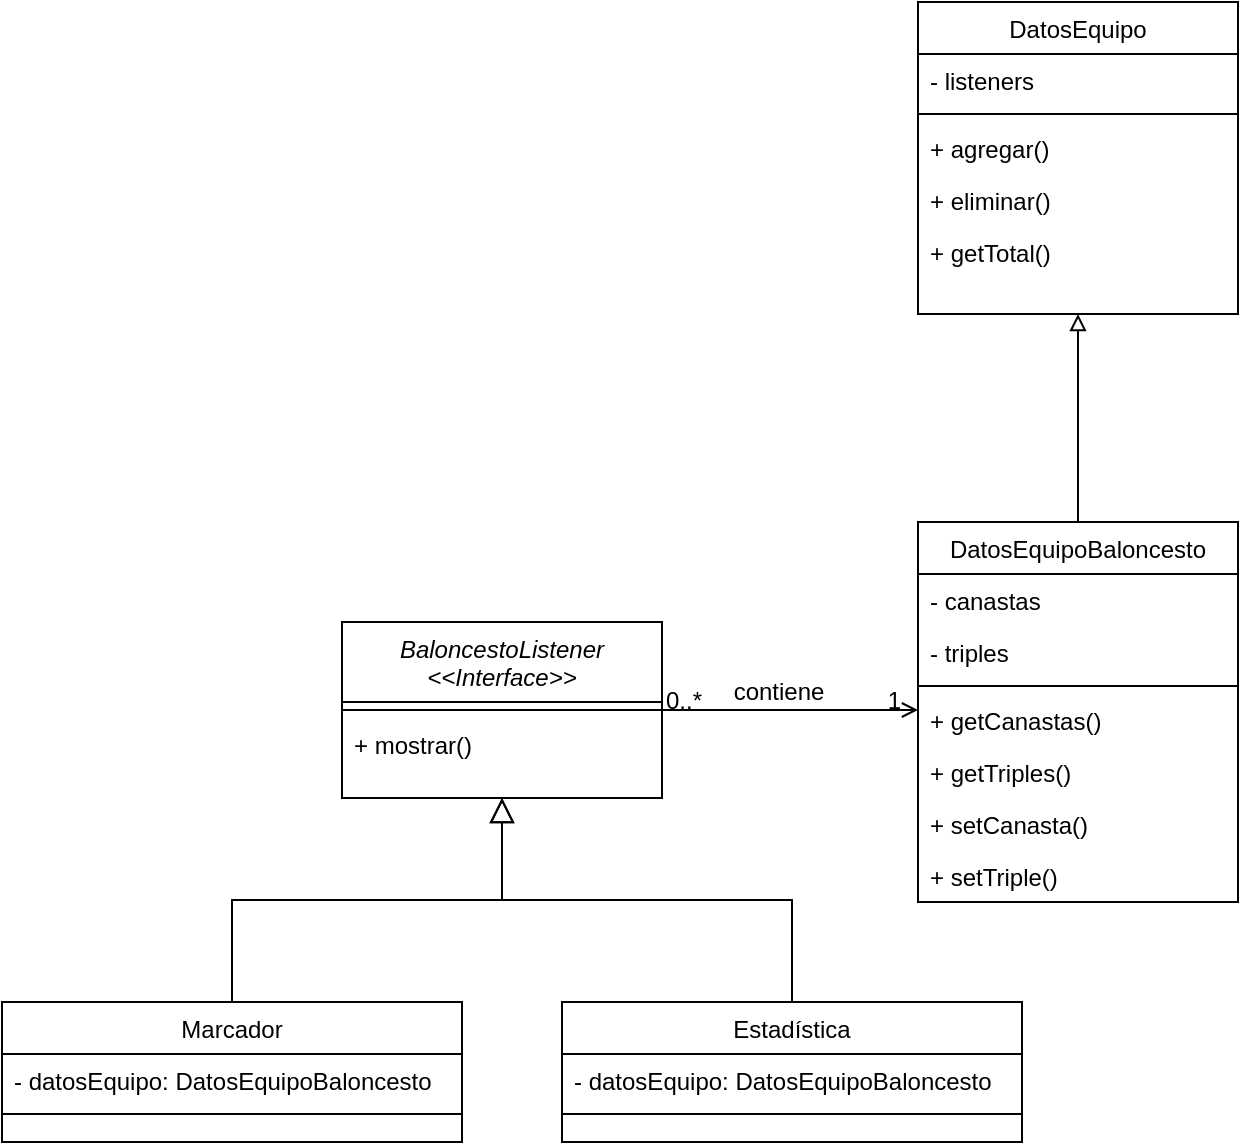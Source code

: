 <mxfile version="23.0.2" type="device" pages="3">
  <diagram id="C5RBs43oDa-KdzZeNtuy" name="Baloncesto">
    <mxGraphModel dx="3088" dy="2012" grid="1" gridSize="10" guides="1" tooltips="1" connect="1" arrows="1" fold="1" page="1" pageScale="1" pageWidth="827" pageHeight="1169" background="#ffffff" math="0" shadow="0">
      <root>
        <mxCell id="WIyWlLk6GJQsqaUBKTNV-0" />
        <mxCell id="WIyWlLk6GJQsqaUBKTNV-1" parent="WIyWlLk6GJQsqaUBKTNV-0" />
        <mxCell id="zkfFHV4jXpPFQw0GAbJ--0" value="BaloncestoListener&#xa;&lt;&lt;Interface&gt;&gt;" style="swimlane;fontStyle=2;align=center;verticalAlign=top;childLayout=stackLayout;horizontal=1;startSize=40;horizontalStack=0;resizeParent=1;resizeLast=0;collapsible=1;marginBottom=0;rounded=0;shadow=0;strokeWidth=1;" parent="WIyWlLk6GJQsqaUBKTNV-1" vertex="1">
          <mxGeometry x="-870" y="-370" width="160" height="88" as="geometry">
            <mxRectangle x="230" y="140" width="160" height="26" as="alternateBounds" />
          </mxGeometry>
        </mxCell>
        <mxCell id="zkfFHV4jXpPFQw0GAbJ--4" value="" style="line;html=1;strokeWidth=1;align=left;verticalAlign=middle;spacingTop=-1;spacingLeft=3;spacingRight=3;rotatable=0;labelPosition=right;points=[];portConstraint=eastwest;" parent="zkfFHV4jXpPFQw0GAbJ--0" vertex="1">
          <mxGeometry y="40" width="160" height="8" as="geometry" />
        </mxCell>
        <mxCell id="zkfFHV4jXpPFQw0GAbJ--5" value="+ mostrar()" style="text;align=left;verticalAlign=top;spacingLeft=4;spacingRight=4;overflow=hidden;rotatable=0;points=[[0,0.5],[1,0.5]];portConstraint=eastwest;" parent="zkfFHV4jXpPFQw0GAbJ--0" vertex="1">
          <mxGeometry y="48" width="160" height="26" as="geometry" />
        </mxCell>
        <mxCell id="zkfFHV4jXpPFQw0GAbJ--6" value="Marcador" style="swimlane;fontStyle=0;align=center;verticalAlign=top;childLayout=stackLayout;horizontal=1;startSize=26;horizontalStack=0;resizeParent=1;resizeLast=0;collapsible=1;marginBottom=0;rounded=0;shadow=0;strokeWidth=1;" parent="WIyWlLk6GJQsqaUBKTNV-1" vertex="1">
          <mxGeometry x="-1040" y="-180" width="230" height="70" as="geometry">
            <mxRectangle x="130" y="380" width="160" height="26" as="alternateBounds" />
          </mxGeometry>
        </mxCell>
        <mxCell id="zkfFHV4jXpPFQw0GAbJ--7" value="- datosEquipo: DatosEquipoBaloncesto" style="text;align=left;verticalAlign=top;spacingLeft=4;spacingRight=4;overflow=hidden;rotatable=0;points=[[0,0.5],[1,0.5]];portConstraint=eastwest;" parent="zkfFHV4jXpPFQw0GAbJ--6" vertex="1">
          <mxGeometry y="26" width="230" height="26" as="geometry" />
        </mxCell>
        <mxCell id="zkfFHV4jXpPFQw0GAbJ--9" value="" style="line;html=1;strokeWidth=1;align=left;verticalAlign=middle;spacingTop=-1;spacingLeft=3;spacingRight=3;rotatable=0;labelPosition=right;points=[];portConstraint=eastwest;" parent="zkfFHV4jXpPFQw0GAbJ--6" vertex="1">
          <mxGeometry y="52" width="230" height="8" as="geometry" />
        </mxCell>
        <mxCell id="zkfFHV4jXpPFQw0GAbJ--12" value="" style="endArrow=block;endSize=10;endFill=0;shadow=0;strokeWidth=1;rounded=0;edgeStyle=elbowEdgeStyle;elbow=vertical;" parent="WIyWlLk6GJQsqaUBKTNV-1" source="zkfFHV4jXpPFQw0GAbJ--6" target="zkfFHV4jXpPFQw0GAbJ--0" edge="1">
          <mxGeometry width="160" relative="1" as="geometry">
            <mxPoint x="200" y="203" as="sourcePoint" />
            <mxPoint x="200" y="203" as="targetPoint" />
          </mxGeometry>
        </mxCell>
        <mxCell id="zkfFHV4jXpPFQw0GAbJ--13" value="Estadística" style="swimlane;fontStyle=0;align=center;verticalAlign=top;childLayout=stackLayout;horizontal=1;startSize=26;horizontalStack=0;resizeParent=1;resizeLast=0;collapsible=1;marginBottom=0;rounded=0;shadow=0;strokeWidth=1;" parent="WIyWlLk6GJQsqaUBKTNV-1" vertex="1">
          <mxGeometry x="-760" y="-180" width="230" height="70" as="geometry">
            <mxRectangle x="340" y="380" width="170" height="26" as="alternateBounds" />
          </mxGeometry>
        </mxCell>
        <mxCell id="zkfFHV4jXpPFQw0GAbJ--14" value="- datosEquipo: DatosEquipoBaloncesto" style="text;align=left;verticalAlign=top;spacingLeft=4;spacingRight=4;overflow=hidden;rotatable=0;points=[[0,0.5],[1,0.5]];portConstraint=eastwest;" parent="zkfFHV4jXpPFQw0GAbJ--13" vertex="1">
          <mxGeometry y="26" width="230" height="26" as="geometry" />
        </mxCell>
        <mxCell id="zkfFHV4jXpPFQw0GAbJ--15" value="" style="line;html=1;strokeWidth=1;align=left;verticalAlign=middle;spacingTop=-1;spacingLeft=3;spacingRight=3;rotatable=0;labelPosition=right;points=[];portConstraint=eastwest;" parent="zkfFHV4jXpPFQw0GAbJ--13" vertex="1">
          <mxGeometry y="52" width="230" height="8" as="geometry" />
        </mxCell>
        <mxCell id="zkfFHV4jXpPFQw0GAbJ--16" value="" style="endArrow=block;endSize=10;endFill=0;shadow=0;strokeWidth=1;rounded=0;edgeStyle=elbowEdgeStyle;elbow=vertical;" parent="WIyWlLk6GJQsqaUBKTNV-1" source="zkfFHV4jXpPFQw0GAbJ--13" target="zkfFHV4jXpPFQw0GAbJ--0" edge="1">
          <mxGeometry width="160" relative="1" as="geometry">
            <mxPoint x="210" y="373" as="sourcePoint" />
            <mxPoint x="310" y="271" as="targetPoint" />
          </mxGeometry>
        </mxCell>
        <mxCell id="yb1nA3YwmLz2p7Gvx5Yn-9" style="edgeStyle=orthogonalEdgeStyle;rounded=0;orthogonalLoop=1;jettySize=auto;html=1;endArrow=block;endFill=0;" parent="WIyWlLk6GJQsqaUBKTNV-1" source="zkfFHV4jXpPFQw0GAbJ--17" target="yb1nA3YwmLz2p7Gvx5Yn-0" edge="1">
          <mxGeometry relative="1" as="geometry" />
        </mxCell>
        <mxCell id="zkfFHV4jXpPFQw0GAbJ--17" value="DatosEquipoBaloncesto" style="swimlane;fontStyle=0;align=center;verticalAlign=top;childLayout=stackLayout;horizontal=1;startSize=26;horizontalStack=0;resizeParent=1;resizeLast=0;collapsible=1;marginBottom=0;rounded=0;shadow=0;strokeWidth=1;" parent="WIyWlLk6GJQsqaUBKTNV-1" vertex="1">
          <mxGeometry x="-582" y="-420" width="160" height="190" as="geometry">
            <mxRectangle x="550" y="140" width="160" height="26" as="alternateBounds" />
          </mxGeometry>
        </mxCell>
        <mxCell id="zkfFHV4jXpPFQw0GAbJ--18" value="- canastas" style="text;align=left;verticalAlign=top;spacingLeft=4;spacingRight=4;overflow=hidden;rotatable=0;points=[[0,0.5],[1,0.5]];portConstraint=eastwest;" parent="zkfFHV4jXpPFQw0GAbJ--17" vertex="1">
          <mxGeometry y="26" width="160" height="26" as="geometry" />
        </mxCell>
        <mxCell id="zkfFHV4jXpPFQw0GAbJ--19" value="- triples" style="text;align=left;verticalAlign=top;spacingLeft=4;spacingRight=4;overflow=hidden;rotatable=0;points=[[0,0.5],[1,0.5]];portConstraint=eastwest;rounded=0;shadow=0;html=0;" parent="zkfFHV4jXpPFQw0GAbJ--17" vertex="1">
          <mxGeometry y="52" width="160" height="26" as="geometry" />
        </mxCell>
        <mxCell id="zkfFHV4jXpPFQw0GAbJ--23" value="" style="line;html=1;strokeWidth=1;align=left;verticalAlign=middle;spacingTop=-1;spacingLeft=3;spacingRight=3;rotatable=0;labelPosition=right;points=[];portConstraint=eastwest;" parent="zkfFHV4jXpPFQw0GAbJ--17" vertex="1">
          <mxGeometry y="78" width="160" height="8" as="geometry" />
        </mxCell>
        <mxCell id="zkfFHV4jXpPFQw0GAbJ--24" value="+ getCanastas()" style="text;align=left;verticalAlign=top;spacingLeft=4;spacingRight=4;overflow=hidden;rotatable=0;points=[[0,0.5],[1,0.5]];portConstraint=eastwest;" parent="zkfFHV4jXpPFQw0GAbJ--17" vertex="1">
          <mxGeometry y="86" width="160" height="26" as="geometry" />
        </mxCell>
        <mxCell id="zkfFHV4jXpPFQw0GAbJ--25" value="+ getTriples()" style="text;align=left;verticalAlign=top;spacingLeft=4;spacingRight=4;overflow=hidden;rotatable=0;points=[[0,0.5],[1,0.5]];portConstraint=eastwest;" parent="zkfFHV4jXpPFQw0GAbJ--17" vertex="1">
          <mxGeometry y="112" width="160" height="26" as="geometry" />
        </mxCell>
        <mxCell id="yb1nA3YwmLz2p7Gvx5Yn-11" value="+ setCanasta()" style="text;align=left;verticalAlign=top;spacingLeft=4;spacingRight=4;overflow=hidden;rotatable=0;points=[[0,0.5],[1,0.5]];portConstraint=eastwest;" parent="zkfFHV4jXpPFQw0GAbJ--17" vertex="1">
          <mxGeometry y="138" width="160" height="26" as="geometry" />
        </mxCell>
        <mxCell id="yb1nA3YwmLz2p7Gvx5Yn-12" value="+ setTriple()" style="text;align=left;verticalAlign=top;spacingLeft=4;spacingRight=4;overflow=hidden;rotatable=0;points=[[0,0.5],[1,0.5]];portConstraint=eastwest;" parent="zkfFHV4jXpPFQw0GAbJ--17" vertex="1">
          <mxGeometry y="164" width="160" height="26" as="geometry" />
        </mxCell>
        <mxCell id="zkfFHV4jXpPFQw0GAbJ--26" value="" style="endArrow=open;shadow=0;strokeWidth=1;rounded=0;endFill=1;edgeStyle=elbowEdgeStyle;elbow=vertical;" parent="WIyWlLk6GJQsqaUBKTNV-1" source="zkfFHV4jXpPFQw0GAbJ--0" target="zkfFHV4jXpPFQw0GAbJ--17" edge="1">
          <mxGeometry x="0.5" y="41" relative="1" as="geometry">
            <mxPoint x="380" y="192" as="sourcePoint" />
            <mxPoint x="540" y="192" as="targetPoint" />
            <mxPoint x="-40" y="32" as="offset" />
          </mxGeometry>
        </mxCell>
        <mxCell id="zkfFHV4jXpPFQw0GAbJ--27" value="0..*" style="resizable=0;align=left;verticalAlign=bottom;labelBackgroundColor=none;fontSize=12;" parent="zkfFHV4jXpPFQw0GAbJ--26" connectable="0" vertex="1">
          <mxGeometry x="-1" relative="1" as="geometry">
            <mxPoint y="4" as="offset" />
          </mxGeometry>
        </mxCell>
        <mxCell id="zkfFHV4jXpPFQw0GAbJ--28" value="1" style="resizable=0;align=right;verticalAlign=bottom;labelBackgroundColor=none;fontSize=12;" parent="zkfFHV4jXpPFQw0GAbJ--26" connectable="0" vertex="1">
          <mxGeometry x="1" relative="1" as="geometry">
            <mxPoint x="-7" y="4" as="offset" />
          </mxGeometry>
        </mxCell>
        <mxCell id="zkfFHV4jXpPFQw0GAbJ--29" value="contiene" style="text;html=1;resizable=0;points=[];;align=center;verticalAlign=middle;labelBackgroundColor=none;rounded=0;shadow=0;strokeWidth=1;fontSize=12;" parent="zkfFHV4jXpPFQw0GAbJ--26" vertex="1" connectable="0">
          <mxGeometry x="0.5" y="49" relative="1" as="geometry">
            <mxPoint x="-38" y="40" as="offset" />
          </mxGeometry>
        </mxCell>
        <mxCell id="yb1nA3YwmLz2p7Gvx5Yn-0" value="DatosEquipo" style="swimlane;fontStyle=0;align=center;verticalAlign=top;childLayout=stackLayout;horizontal=1;startSize=26;horizontalStack=0;resizeParent=1;resizeLast=0;collapsible=1;marginBottom=0;rounded=0;shadow=0;strokeWidth=1;" parent="WIyWlLk6GJQsqaUBKTNV-1" vertex="1">
          <mxGeometry x="-582" y="-680" width="160" height="156" as="geometry">
            <mxRectangle x="550" y="140" width="160" height="26" as="alternateBounds" />
          </mxGeometry>
        </mxCell>
        <mxCell id="yb1nA3YwmLz2p7Gvx5Yn-1" value="- listeners" style="text;align=left;verticalAlign=top;spacingLeft=4;spacingRight=4;overflow=hidden;rotatable=0;points=[[0,0.5],[1,0.5]];portConstraint=eastwest;" parent="yb1nA3YwmLz2p7Gvx5Yn-0" vertex="1">
          <mxGeometry y="26" width="160" height="26" as="geometry" />
        </mxCell>
        <mxCell id="yb1nA3YwmLz2p7Gvx5Yn-6" value="" style="line;html=1;strokeWidth=1;align=left;verticalAlign=middle;spacingTop=-1;spacingLeft=3;spacingRight=3;rotatable=0;labelPosition=right;points=[];portConstraint=eastwest;" parent="yb1nA3YwmLz2p7Gvx5Yn-0" vertex="1">
          <mxGeometry y="52" width="160" height="8" as="geometry" />
        </mxCell>
        <mxCell id="yb1nA3YwmLz2p7Gvx5Yn-7" value="+ agregar()" style="text;align=left;verticalAlign=top;spacingLeft=4;spacingRight=4;overflow=hidden;rotatable=0;points=[[0,0.5],[1,0.5]];portConstraint=eastwest;" parent="yb1nA3YwmLz2p7Gvx5Yn-0" vertex="1">
          <mxGeometry y="60" width="160" height="26" as="geometry" />
        </mxCell>
        <mxCell id="yb1nA3YwmLz2p7Gvx5Yn-8" value="+ eliminar()" style="text;align=left;verticalAlign=top;spacingLeft=4;spacingRight=4;overflow=hidden;rotatable=0;points=[[0,0.5],[1,0.5]];portConstraint=eastwest;" parent="yb1nA3YwmLz2p7Gvx5Yn-0" vertex="1">
          <mxGeometry y="86" width="160" height="26" as="geometry" />
        </mxCell>
        <mxCell id="yb1nA3YwmLz2p7Gvx5Yn-10" value="+ getTotal()" style="text;align=left;verticalAlign=top;spacingLeft=4;spacingRight=4;overflow=hidden;rotatable=0;points=[[0,0.5],[1,0.5]];portConstraint=eastwest;" parent="yb1nA3YwmLz2p7Gvx5Yn-0" vertex="1">
          <mxGeometry y="112" width="160" height="26" as="geometry" />
        </mxCell>
      </root>
    </mxGraphModel>
  </diagram>
  <diagram id="iLaxlvwgn453TUiDXEAZ" name="Correos">
    <mxGraphModel dx="2261" dy="2012" grid="1" gridSize="10" guides="1" tooltips="1" connect="1" arrows="1" fold="1" page="1" pageScale="1" pageWidth="827" pageHeight="1169" background="#ffffff" math="0" shadow="0">
      <root>
        <mxCell id="0" />
        <mxCell id="1" parent="0" />
        <mxCell id="vnKoW2VV1H1wwM3az-pA-1" style="edgeStyle=orthogonalEdgeStyle;rounded=0;orthogonalLoop=1;jettySize=auto;html=1;dashed=1;startArrow=open;startFill=0;endArrow=none;endFill=0;" parent="1" source="vnKoW2VV1H1wwM3az-pA-2" target="vnKoW2VV1H1wwM3az-pA-12" edge="1">
          <mxGeometry relative="1" as="geometry" />
        </mxCell>
        <mxCell id="vnKoW2VV1H1wwM3az-pA-2" value="Envio&#xa;&lt;&lt;abstract&gt;&gt;" style="swimlane;fontStyle=0;align=center;verticalAlign=top;childLayout=stackLayout;horizontal=1;startSize=40;horizontalStack=0;resizeParent=1;resizeLast=0;collapsible=1;marginBottom=0;rounded=0;shadow=0;strokeWidth=1;" parent="1" vertex="1">
          <mxGeometry x="170" y="-590" width="160" height="230" as="geometry">
            <mxRectangle x="550" y="140" width="160" height="26" as="alternateBounds" />
          </mxGeometry>
        </mxCell>
        <mxCell id="vnKoW2VV1H1wwM3az-pA-3" value="- id: int" style="text;align=left;verticalAlign=top;spacingLeft=4;spacingRight=4;overflow=hidden;rotatable=0;points=[[0,0.5],[1,0.5]];portConstraint=eastwest;" parent="vnKoW2VV1H1wwM3az-pA-2" vertex="1">
          <mxGeometry y="40" width="160" height="26" as="geometry" />
        </mxCell>
        <mxCell id="vnKoW2VV1H1wwM3az-pA-4" value="- coste: float" style="text;align=left;verticalAlign=top;spacingLeft=4;spacingRight=4;overflow=hidden;rotatable=0;points=[[0,0.5],[1,0.5]];portConstraint=eastwest;rounded=0;shadow=0;html=0;" parent="vnKoW2VV1H1wwM3az-pA-2" vertex="1">
          <mxGeometry y="66" width="160" height="26" as="geometry" />
        </mxCell>
        <mxCell id="vnKoW2VV1H1wwM3az-pA-5" value="- lugarEnvio: String" style="text;align=left;verticalAlign=top;spacingLeft=4;spacingRight=4;overflow=hidden;rotatable=0;points=[[0,0.5],[1,0.5]];portConstraint=eastwest;rounded=0;shadow=0;html=0;" parent="vnKoW2VV1H1wwM3az-pA-2" vertex="1">
          <mxGeometry y="92" width="160" height="26" as="geometry" />
        </mxCell>
        <mxCell id="vnKoW2VV1H1wwM3az-pA-6" value="" style="line;html=1;strokeWidth=1;align=left;verticalAlign=middle;spacingTop=-1;spacingLeft=3;spacingRight=3;rotatable=0;labelPosition=right;points=[];portConstraint=eastwest;" parent="vnKoW2VV1H1wwM3az-pA-2" vertex="1">
          <mxGeometry y="118" width="160" height="8" as="geometry" />
        </mxCell>
        <mxCell id="vnKoW2VV1H1wwM3az-pA-7" value="+ getId(): int" style="text;align=left;verticalAlign=top;spacingLeft=4;spacingRight=4;overflow=hidden;rotatable=0;points=[[0,0.5],[1,0.5]];portConstraint=eastwest;" parent="vnKoW2VV1H1wwM3az-pA-2" vertex="1">
          <mxGeometry y="126" width="160" height="26" as="geometry" />
        </mxCell>
        <mxCell id="vnKoW2VV1H1wwM3az-pA-8" value="+ getCoste(): float" style="text;align=left;verticalAlign=top;spacingLeft=4;spacingRight=4;overflow=hidden;rotatable=0;points=[[0,0.5],[1,0.5]];portConstraint=eastwest;" parent="vnKoW2VV1H1wwM3az-pA-2" vertex="1">
          <mxGeometry y="152" width="160" height="26" as="geometry" />
        </mxCell>
        <mxCell id="vnKoW2VV1H1wwM3az-pA-9" value="+ getLugarEnvio(): String" style="text;align=left;verticalAlign=top;spacingLeft=4;spacingRight=4;overflow=hidden;rotatable=0;points=[[0,0.5],[1,0.5]];portConstraint=eastwest;" parent="vnKoW2VV1H1wwM3az-pA-2" vertex="1">
          <mxGeometry y="178" width="160" height="26" as="geometry" />
        </mxCell>
        <mxCell id="vnKoW2VV1H1wwM3az-pA-10" value="+ envioToString(): String" style="text;align=left;verticalAlign=top;spacingLeft=4;spacingRight=4;overflow=hidden;rotatable=0;points=[[0,0.5],[1,0.5]];portConstraint=eastwest;" parent="vnKoW2VV1H1wwM3az-pA-2" vertex="1">
          <mxGeometry y="204" width="160" height="26" as="geometry" />
        </mxCell>
        <mxCell id="vnKoW2VV1H1wwM3az-pA-11" style="edgeStyle=orthogonalEdgeStyle;rounded=0;orthogonalLoop=1;jettySize=auto;html=1;endArrow=none;endFill=0;" parent="1" source="vnKoW2VV1H1wwM3az-pA-12" target="vnKoW2VV1H1wwM3az-pA-58" edge="1">
          <mxGeometry relative="1" as="geometry">
            <Array as="points">
              <mxPoint x="1010" y="-250" />
              <mxPoint x="1010" y="-250" />
            </Array>
          </mxGeometry>
        </mxCell>
        <mxCell id="vnKoW2VV1H1wwM3az-pA-12" value="EnvioWrapper&#xa;&lt;&lt;interface&gt;&gt;" style="swimlane;fontStyle=0;align=center;verticalAlign=top;childLayout=stackLayout;horizontal=1;startSize=40;horizontalStack=0;resizeParent=1;resizeLast=0;collapsible=1;marginBottom=0;rounded=0;shadow=0;strokeWidth=1;" parent="1" vertex="1">
          <mxGeometry x="490" y="-290" width="160" height="80" as="geometry">
            <mxRectangle x="550" y="140" width="160" height="26" as="alternateBounds" />
          </mxGeometry>
        </mxCell>
        <mxCell id="vnKoW2VV1H1wwM3az-pA-13" value="" style="line;html=1;strokeWidth=1;align=left;verticalAlign=middle;spacingTop=-1;spacingLeft=3;spacingRight=3;rotatable=0;labelPosition=right;points=[];portConstraint=eastwest;" parent="vnKoW2VV1H1wwM3az-pA-12" vertex="1">
          <mxGeometry y="40" width="160" height="8" as="geometry" />
        </mxCell>
        <mxCell id="vnKoW2VV1H1wwM3az-pA-14" value="+ getCoste(): float" style="text;align=left;verticalAlign=top;spacingLeft=4;spacingRight=4;overflow=hidden;rotatable=0;points=[[0,0.5],[1,0.5]];portConstraint=eastwest;" parent="vnKoW2VV1H1wwM3az-pA-12" vertex="1">
          <mxGeometry y="48" width="160" height="26" as="geometry" />
        </mxCell>
        <mxCell id="vnKoW2VV1H1wwM3az-pA-15" style="edgeStyle=orthogonalEdgeStyle;rounded=0;orthogonalLoop=1;jettySize=auto;html=1;dashed=1;startArrow=open;startFill=0;endArrow=none;endFill=0;" parent="1" source="vnKoW2VV1H1wwM3az-pA-16" target="vnKoW2VV1H1wwM3az-pA-12" edge="1">
          <mxGeometry relative="1" as="geometry" />
        </mxCell>
        <mxCell id="vnKoW2VV1H1wwM3az-pA-16" value="EnvioCertificado" style="swimlane;fontStyle=0;align=center;verticalAlign=top;childLayout=stackLayout;horizontal=1;startSize=26;horizontalStack=0;resizeParent=1;resizeLast=0;collapsible=1;marginBottom=0;rounded=0;shadow=0;strokeWidth=1;" parent="1" vertex="1">
          <mxGeometry x="660" y="-493" width="160" height="113" as="geometry">
            <mxRectangle x="550" y="140" width="160" height="26" as="alternateBounds" />
          </mxGeometry>
        </mxCell>
        <mxCell id="vnKoW2VV1H1wwM3az-pA-17" value="- envio: EnvioWrapper" style="text;align=left;verticalAlign=top;spacingLeft=4;spacingRight=4;overflow=hidden;rotatable=0;points=[[0,0.5],[1,0.5]];portConstraint=eastwest;" parent="vnKoW2VV1H1wwM3az-pA-16" vertex="1">
          <mxGeometry y="26" width="160" height="26" as="geometry" />
        </mxCell>
        <mxCell id="vnKoW2VV1H1wwM3az-pA-18" value="- SOBRECARGO: float" style="text;align=left;verticalAlign=top;spacingLeft=4;spacingRight=4;overflow=hidden;rotatable=0;points=[[0,0.5],[1,0.5]];portConstraint=eastwest;" parent="vnKoW2VV1H1wwM3az-pA-16" vertex="1">
          <mxGeometry y="52" width="160" height="26" as="geometry" />
        </mxCell>
        <mxCell id="vnKoW2VV1H1wwM3az-pA-19" value="" style="line;html=1;strokeWidth=1;align=left;verticalAlign=middle;spacingTop=-1;spacingLeft=3;spacingRight=3;rotatable=0;labelPosition=right;points=[];portConstraint=eastwest;" parent="vnKoW2VV1H1wwM3az-pA-16" vertex="1">
          <mxGeometry y="78" width="160" height="8" as="geometry" />
        </mxCell>
        <mxCell id="vnKoW2VV1H1wwM3az-pA-20" value="+ getCoste(): float" style="text;align=left;verticalAlign=top;spacingLeft=4;spacingRight=4;overflow=hidden;rotatable=0;points=[[0,0.5],[1,0.5]];portConstraint=eastwest;" parent="vnKoW2VV1H1wwM3az-pA-16" vertex="1">
          <mxGeometry y="86" width="160" height="26" as="geometry" />
        </mxCell>
        <mxCell id="vnKoW2VV1H1wwM3az-pA-21" style="edgeStyle=orthogonalEdgeStyle;rounded=0;orthogonalLoop=1;jettySize=auto;html=1;dashed=1;startArrow=open;startFill=0;endArrow=none;endFill=0;" parent="1" source="vnKoW2VV1H1wwM3az-pA-22" target="vnKoW2VV1H1wwM3az-pA-12" edge="1">
          <mxGeometry relative="1" as="geometry" />
        </mxCell>
        <mxCell id="vnKoW2VV1H1wwM3az-pA-22" value="EnvioUrgente" style="swimlane;fontStyle=0;align=center;verticalAlign=top;childLayout=stackLayout;horizontal=1;startSize=26;horizontalStack=0;resizeParent=1;resizeLast=0;collapsible=1;marginBottom=0;rounded=0;shadow=0;strokeWidth=1;" parent="1" vertex="1">
          <mxGeometry x="890" y="-590" width="160" height="112" as="geometry">
            <mxRectangle x="550" y="140" width="160" height="26" as="alternateBounds" />
          </mxGeometry>
        </mxCell>
        <mxCell id="vnKoW2VV1H1wwM3az-pA-23" value="- envio: EnvioWrapper" style="text;align=left;verticalAlign=top;spacingLeft=4;spacingRight=4;overflow=hidden;rotatable=0;points=[[0,0.5],[1,0.5]];portConstraint=eastwest;" parent="vnKoW2VV1H1wwM3az-pA-22" vertex="1">
          <mxGeometry y="26" width="160" height="26" as="geometry" />
        </mxCell>
        <mxCell id="vnKoW2VV1H1wwM3az-pA-24" value="- SOBRECARGO: float" style="text;align=left;verticalAlign=top;spacingLeft=4;spacingRight=4;overflow=hidden;rotatable=0;points=[[0,0.5],[1,0.5]];portConstraint=eastwest;" parent="vnKoW2VV1H1wwM3az-pA-22" vertex="1">
          <mxGeometry y="52" width="160" height="26" as="geometry" />
        </mxCell>
        <mxCell id="vnKoW2VV1H1wwM3az-pA-25" value="" style="line;html=1;strokeWidth=1;align=left;verticalAlign=middle;spacingTop=-1;spacingLeft=3;spacingRight=3;rotatable=0;labelPosition=right;points=[];portConstraint=eastwest;" parent="vnKoW2VV1H1wwM3az-pA-22" vertex="1">
          <mxGeometry y="78" width="160" height="8" as="geometry" />
        </mxCell>
        <mxCell id="vnKoW2VV1H1wwM3az-pA-26" value="+ getCoste(): float" style="text;align=left;verticalAlign=top;spacingLeft=4;spacingRight=4;overflow=hidden;rotatable=0;points=[[0,0.5],[1,0.5]];portConstraint=eastwest;" parent="vnKoW2VV1H1wwM3az-pA-22" vertex="1">
          <mxGeometry y="86" width="160" height="26" as="geometry" />
        </mxCell>
        <mxCell id="vnKoW2VV1H1wwM3az-pA-27" style="edgeStyle=orthogonalEdgeStyle;rounded=0;orthogonalLoop=1;jettySize=auto;html=1;dashed=1;startArrow=open;startFill=0;endArrow=none;endFill=0;" parent="1" source="vnKoW2VV1H1wwM3az-pA-28" target="vnKoW2VV1H1wwM3az-pA-12" edge="1">
          <mxGeometry relative="1" as="geometry">
            <Array as="points">
              <mxPoint x="960" y="-610" />
              <mxPoint x="570" y="-610" />
            </Array>
          </mxGeometry>
        </mxCell>
        <mxCell id="vnKoW2VV1H1wwM3az-pA-28" value="EnvioAsegurado" style="swimlane;fontStyle=0;align=center;verticalAlign=top;childLayout=stackLayout;horizontal=1;startSize=26;horizontalStack=0;resizeParent=1;resizeLast=0;collapsible=1;marginBottom=0;rounded=0;shadow=0;strokeWidth=1;" parent="1" vertex="1">
          <mxGeometry x="880" y="-810" width="160" height="112" as="geometry">
            <mxRectangle x="550" y="140" width="160" height="26" as="alternateBounds" />
          </mxGeometry>
        </mxCell>
        <mxCell id="vnKoW2VV1H1wwM3az-pA-29" value="- envio: EnvioWrapper" style="text;align=left;verticalAlign=top;spacingLeft=4;spacingRight=4;overflow=hidden;rotatable=0;points=[[0,0.5],[1,0.5]];portConstraint=eastwest;" parent="vnKoW2VV1H1wwM3az-pA-28" vertex="1">
          <mxGeometry y="26" width="160" height="26" as="geometry" />
        </mxCell>
        <mxCell id="vnKoW2VV1H1wwM3az-pA-30" value="- valorAproximaado: float" style="text;align=left;verticalAlign=top;spacingLeft=4;spacingRight=4;overflow=hidden;rotatable=0;points=[[0,0.5],[1,0.5]];portConstraint=eastwest;" parent="vnKoW2VV1H1wwM3az-pA-28" vertex="1">
          <mxGeometry y="52" width="160" height="26" as="geometry" />
        </mxCell>
        <mxCell id="vnKoW2VV1H1wwM3az-pA-31" value="" style="line;html=1;strokeWidth=1;align=left;verticalAlign=middle;spacingTop=-1;spacingLeft=3;spacingRight=3;rotatable=0;labelPosition=right;points=[];portConstraint=eastwest;" parent="vnKoW2VV1H1wwM3az-pA-28" vertex="1">
          <mxGeometry y="78" width="160" height="8" as="geometry" />
        </mxCell>
        <mxCell id="vnKoW2VV1H1wwM3az-pA-32" value="+ getCoste(): float" style="text;align=left;verticalAlign=top;spacingLeft=4;spacingRight=4;overflow=hidden;rotatable=0;points=[[0,0.5],[1,0.5]];portConstraint=eastwest;" parent="vnKoW2VV1H1wwM3az-pA-28" vertex="1">
          <mxGeometry y="86" width="160" height="26" as="geometry" />
        </mxCell>
        <mxCell id="vnKoW2VV1H1wwM3az-pA-33" style="edgeStyle=orthogonalEdgeStyle;rounded=0;orthogonalLoop=1;jettySize=auto;html=1;endArrow=block;endFill=0;" parent="1" source="vnKoW2VV1H1wwM3az-pA-34" target="vnKoW2VV1H1wwM3az-pA-2" edge="1">
          <mxGeometry relative="1" as="geometry" />
        </mxCell>
        <mxCell id="vnKoW2VV1H1wwM3az-pA-34" value="EnvioNacional" style="swimlane;fontStyle=0;align=center;verticalAlign=top;childLayout=stackLayout;horizontal=1;startSize=26;horizontalStack=0;resizeParent=1;resizeLast=0;collapsible=1;marginBottom=0;rounded=0;shadow=0;strokeWidth=1;" parent="1" vertex="1">
          <mxGeometry x="-60" y="-350" width="160" height="110" as="geometry">
            <mxRectangle x="550" y="140" width="160" height="26" as="alternateBounds" />
          </mxGeometry>
        </mxCell>
        <mxCell id="vnKoW2VV1H1wwM3az-pA-35" value="- SOBRECARGO: float" style="text;align=left;verticalAlign=top;spacingLeft=4;spacingRight=4;overflow=hidden;rotatable=0;points=[[0,0.5],[1,0.5]];portConstraint=eastwest;" parent="vnKoW2VV1H1wwM3az-pA-34" vertex="1">
          <mxGeometry y="26" width="160" height="26" as="geometry" />
        </mxCell>
        <mxCell id="vnKoW2VV1H1wwM3az-pA-36" value="- coste: float" style="text;align=left;verticalAlign=top;spacingLeft=4;spacingRight=4;overflow=hidden;rotatable=0;points=[[0,0.5],[1,0.5]];portConstraint=eastwest;" parent="vnKoW2VV1H1wwM3az-pA-34" vertex="1">
          <mxGeometry y="52" width="160" height="26" as="geometry" />
        </mxCell>
        <mxCell id="vnKoW2VV1H1wwM3az-pA-37" value="" style="line;html=1;strokeWidth=1;align=left;verticalAlign=middle;spacingTop=-1;spacingLeft=3;spacingRight=3;rotatable=0;labelPosition=right;points=[];portConstraint=eastwest;" parent="vnKoW2VV1H1wwM3az-pA-34" vertex="1">
          <mxGeometry y="78" width="160" height="8" as="geometry" />
        </mxCell>
        <mxCell id="vnKoW2VV1H1wwM3az-pA-38" style="edgeStyle=orthogonalEdgeStyle;rounded=0;orthogonalLoop=1;jettySize=auto;html=1;endArrow=block;endFill=0;" parent="1" source="vnKoW2VV1H1wwM3az-pA-39" target="vnKoW2VV1H1wwM3az-pA-2" edge="1">
          <mxGeometry relative="1" as="geometry" />
        </mxCell>
        <mxCell id="vnKoW2VV1H1wwM3az-pA-39" value="EnvioInternacional" style="swimlane;fontStyle=0;align=center;verticalAlign=top;childLayout=stackLayout;horizontal=1;startSize=26;horizontalStack=0;resizeParent=1;resizeLast=0;collapsible=1;marginBottom=0;rounded=0;shadow=0;strokeWidth=1;" parent="1" vertex="1">
          <mxGeometry x="240" y="-230" width="160" height="110" as="geometry">
            <mxRectangle x="550" y="140" width="160" height="26" as="alternateBounds" />
          </mxGeometry>
        </mxCell>
        <mxCell id="vnKoW2VV1H1wwM3az-pA-40" value="- SOBRECARGO: float" style="text;align=left;verticalAlign=top;spacingLeft=4;spacingRight=4;overflow=hidden;rotatable=0;points=[[0,0.5],[1,0.5]];portConstraint=eastwest;" parent="vnKoW2VV1H1wwM3az-pA-39" vertex="1">
          <mxGeometry y="26" width="160" height="26" as="geometry" />
        </mxCell>
        <mxCell id="vnKoW2VV1H1wwM3az-pA-41" value="- coste: float" style="text;align=left;verticalAlign=top;spacingLeft=4;spacingRight=4;overflow=hidden;rotatable=0;points=[[0,0.5],[1,0.5]];portConstraint=eastwest;" parent="vnKoW2VV1H1wwM3az-pA-39" vertex="1">
          <mxGeometry y="52" width="160" height="26" as="geometry" />
        </mxCell>
        <mxCell id="vnKoW2VV1H1wwM3az-pA-42" value="" style="line;html=1;strokeWidth=1;align=left;verticalAlign=middle;spacingTop=-1;spacingLeft=3;spacingRight=3;rotatable=0;labelPosition=right;points=[];portConstraint=eastwest;" parent="vnKoW2VV1H1wwM3az-pA-39" vertex="1">
          <mxGeometry y="78" width="160" height="8" as="geometry" />
        </mxCell>
        <mxCell id="vnKoW2VV1H1wwM3az-pA-43" value="EnvioFactory&#xa;&lt;&lt;abstract&gt;&gt;" style="swimlane;fontStyle=0;align=center;verticalAlign=top;childLayout=stackLayout;horizontal=1;startSize=40;horizontalStack=0;resizeParent=1;resizeLast=0;collapsible=1;marginBottom=0;rounded=0;shadow=0;strokeWidth=1;" parent="1" vertex="1">
          <mxGeometry x="610" y="-90" width="250" height="160" as="geometry">
            <mxRectangle x="550" y="140" width="160" height="26" as="alternateBounds" />
          </mxGeometry>
        </mxCell>
        <mxCell id="vnKoW2VV1H1wwM3az-pA-44" value="- envio: EnvioWrapper" style="text;align=left;verticalAlign=top;spacingLeft=4;spacingRight=4;overflow=hidden;rotatable=0;points=[[0,0.5],[1,0.5]];portConstraint=eastwest;" parent="vnKoW2VV1H1wwM3az-pA-43" vertex="1">
          <mxGeometry y="40" width="250" height="26" as="geometry" />
        </mxCell>
        <mxCell id="vnKoW2VV1H1wwM3az-pA-45" value="" style="line;html=1;strokeWidth=1;align=left;verticalAlign=middle;spacingTop=-1;spacingLeft=3;spacingRight=3;rotatable=0;labelPosition=right;points=[];portConstraint=eastwest;" parent="vnKoW2VV1H1wwM3az-pA-43" vertex="1">
          <mxGeometry y="66" width="250" height="8" as="geometry" />
        </mxCell>
        <mxCell id="vnKoW2VV1H1wwM3az-pA-46" value="+ crearEnvio(int envioNum): EnvioWrapper" style="text;align=left;verticalAlign=top;spacingLeft=4;spacingRight=4;overflow=hidden;rotatable=0;points=[[0,0.5],[1,0.5]];portConstraint=eastwest;" parent="vnKoW2VV1H1wwM3az-pA-43" vertex="1">
          <mxGeometry y="74" width="250" height="26" as="geometry" />
        </mxCell>
        <mxCell id="vnKoW2VV1H1wwM3az-pA-47" value="+ solicitarComplementos(EnvioWrapper envio): EnvioWrapper" style="text;align=left;verticalAlign=top;spacingLeft=4;spacingRight=4;overflow=hidden;rotatable=0;points=[[0,0.5],[1,0.5]];portConstraint=eastwest;" parent="vnKoW2VV1H1wwM3az-pA-43" vertex="1">
          <mxGeometry y="100" width="250" height="26" as="geometry" />
        </mxCell>
        <mxCell id="vnKoW2VV1H1wwM3az-pA-48" value="+ solicitarPrecioBase(): float" style="text;align=left;verticalAlign=top;spacingLeft=4;spacingRight=4;overflow=hidden;rotatable=0;points=[[0,0.5],[1,0.5]];portConstraint=eastwest;" parent="vnKoW2VV1H1wwM3az-pA-43" vertex="1">
          <mxGeometry y="126" width="250" height="26" as="geometry" />
        </mxCell>
        <mxCell id="vnKoW2VV1H1wwM3az-pA-49" style="edgeStyle=orthogonalEdgeStyle;rounded=0;orthogonalLoop=1;jettySize=auto;html=1;endArrow=block;endFill=0;" parent="1" source="vnKoW2VV1H1wwM3az-pA-50" target="vnKoW2VV1H1wwM3az-pA-43" edge="1">
          <mxGeometry relative="1" as="geometry" />
        </mxCell>
        <mxCell id="vnKoW2VV1H1wwM3az-pA-50" value="EnvioNacionalFactory" style="swimlane;fontStyle=0;align=center;verticalAlign=top;childLayout=stackLayout;horizontal=1;startSize=30;horizontalStack=0;resizeParent=1;resizeLast=0;collapsible=1;marginBottom=0;rounded=0;shadow=0;strokeWidth=1;" parent="1" vertex="1">
          <mxGeometry x="320" y="160" width="250" height="50" as="geometry">
            <mxRectangle x="550" y="140" width="160" height="26" as="alternateBounds" />
          </mxGeometry>
        </mxCell>
        <mxCell id="vnKoW2VV1H1wwM3az-pA-51" value="" style="line;html=1;strokeWidth=1;align=left;verticalAlign=middle;spacingTop=-1;spacingLeft=3;spacingRight=3;rotatable=0;labelPosition=right;points=[];portConstraint=eastwest;" parent="vnKoW2VV1H1wwM3az-pA-50" vertex="1">
          <mxGeometry y="30" width="250" height="8" as="geometry" />
        </mxCell>
        <mxCell id="vnKoW2VV1H1wwM3az-pA-52" style="edgeStyle=orthogonalEdgeStyle;rounded=0;orthogonalLoop=1;jettySize=auto;html=1;endArrow=block;endFill=0;" parent="1" source="vnKoW2VV1H1wwM3az-pA-53" target="vnKoW2VV1H1wwM3az-pA-43" edge="1">
          <mxGeometry relative="1" as="geometry" />
        </mxCell>
        <mxCell id="vnKoW2VV1H1wwM3az-pA-53" value="EnvioInternacionalFactory" style="swimlane;fontStyle=0;align=center;verticalAlign=top;childLayout=stackLayout;horizontal=1;startSize=30;horizontalStack=0;resizeParent=1;resizeLast=0;collapsible=1;marginBottom=0;rounded=0;shadow=0;strokeWidth=1;" parent="1" vertex="1">
          <mxGeometry x="820" y="300" width="250" height="100" as="geometry">
            <mxRectangle x="550" y="140" width="160" height="26" as="alternateBounds" />
          </mxGeometry>
        </mxCell>
        <mxCell id="vnKoW2VV1H1wwM3az-pA-54" value="- envio: EnvioWrapper" style="text;align=left;verticalAlign=top;spacingLeft=4;spacingRight=4;overflow=hidden;rotatable=0;points=[[0,0.5],[1,0.5]];portConstraint=eastwest;" parent="vnKoW2VV1H1wwM3az-pA-53" vertex="1">
          <mxGeometry y="30" width="250" height="26" as="geometry" />
        </mxCell>
        <mxCell id="vnKoW2VV1H1wwM3az-pA-55" value="" style="line;html=1;strokeWidth=1;align=left;verticalAlign=middle;spacingTop=-1;spacingLeft=3;spacingRight=3;rotatable=0;labelPosition=right;points=[];portConstraint=eastwest;" parent="vnKoW2VV1H1wwM3az-pA-53" vertex="1">
          <mxGeometry y="56" width="250" height="8" as="geometry" />
        </mxCell>
        <mxCell id="vnKoW2VV1H1wwM3az-pA-56" value="+ solicitarPeso() : float" style="text;align=left;verticalAlign=top;spacingLeft=4;spacingRight=4;overflow=hidden;rotatable=0;points=[[0,0.5],[1,0.5]];portConstraint=eastwest;" parent="vnKoW2VV1H1wwM3az-pA-53" vertex="1">
          <mxGeometry y="64" width="250" height="26" as="geometry" />
        </mxCell>
        <mxCell id="vnKoW2VV1H1wwM3az-pA-57" style="edgeStyle=orthogonalEdgeStyle;rounded=0;orthogonalLoop=1;jettySize=auto;html=1;endArrow=none;endFill=0;" parent="1" source="vnKoW2VV1H1wwM3az-pA-58" target="vnKoW2VV1H1wwM3az-pA-43" edge="1">
          <mxGeometry relative="1" as="geometry" />
        </mxCell>
        <mxCell id="vnKoW2VV1H1wwM3az-pA-58" value="OficinaCorreos" style="swimlane;fontStyle=0;align=center;verticalAlign=top;childLayout=stackLayout;horizontal=1;startSize=40;horizontalStack=0;resizeParent=1;resizeLast=0;collapsible=1;marginBottom=0;rounded=0;shadow=0;strokeWidth=1;" parent="1" vertex="1">
          <mxGeometry x="1160" y="-308" width="250" height="308" as="geometry">
            <mxRectangle x="550" y="140" width="160" height="26" as="alternateBounds" />
          </mxGeometry>
        </mxCell>
        <mxCell id="vnKoW2VV1H1wwM3az-pA-59" value="- numEnvios: int" style="text;align=left;verticalAlign=top;spacingLeft=4;spacingRight=4;overflow=hidden;rotatable=0;points=[[0,0.5],[1,0.5]];portConstraint=eastwest;" parent="vnKoW2VV1H1wwM3az-pA-58" vertex="1">
          <mxGeometry y="40" width="250" height="26" as="geometry" />
        </mxCell>
        <mxCell id="vnKoW2VV1H1wwM3az-pA-60" value="- envios: List&lt;EnvioWrapper&gt;" style="text;align=left;verticalAlign=top;spacingLeft=4;spacingRight=4;overflow=hidden;rotatable=0;points=[[0,0.5],[1,0.5]];portConstraint=eastwest;" parent="vnKoW2VV1H1wwM3az-pA-58" vertex="1">
          <mxGeometry y="66" width="250" height="26" as="geometry" />
        </mxCell>
        <mxCell id="vnKoW2VV1H1wwM3az-pA-61" value="- tiposEnvio: List&lt;Envio&gt;" style="text;align=left;verticalAlign=top;spacingLeft=4;spacingRight=4;overflow=hidden;rotatable=0;points=[[0,0.5],[1,0.5]];portConstraint=eastwest;" parent="vnKoW2VV1H1wwM3az-pA-58" vertex="1">
          <mxGeometry y="92" width="250" height="26" as="geometry" />
        </mxCell>
        <mxCell id="vnKoW2VV1H1wwM3az-pA-62" value="- envioNacional: EnvioFactory" style="text;align=left;verticalAlign=top;spacingLeft=4;spacingRight=4;overflow=hidden;rotatable=0;points=[[0,0.5],[1,0.5]];portConstraint=eastwest;" parent="vnKoW2VV1H1wwM3az-pA-58" vertex="1">
          <mxGeometry y="118" width="250" height="26" as="geometry" />
        </mxCell>
        <mxCell id="vnKoW2VV1H1wwM3az-pA-63" value="- envioInternacional: EnvioFactory" style="text;align=left;verticalAlign=top;spacingLeft=4;spacingRight=4;overflow=hidden;rotatable=0;points=[[0,0.5],[1,0.5]];portConstraint=eastwest;" parent="vnKoW2VV1H1wwM3az-pA-58" vertex="1">
          <mxGeometry y="144" width="250" height="26" as="geometry" />
        </mxCell>
        <mxCell id="vnKoW2VV1H1wwM3az-pA-64" value="" style="line;html=1;strokeWidth=1;align=left;verticalAlign=middle;spacingTop=-1;spacingLeft=3;spacingRight=3;rotatable=0;labelPosition=right;points=[];portConstraint=eastwest;" parent="vnKoW2VV1H1wwM3az-pA-58" vertex="1">
          <mxGeometry y="170" width="250" height="8" as="geometry" />
        </mxCell>
        <mxCell id="vnKoW2VV1H1wwM3az-pA-65" value="+ abrirOficina()" style="text;align=left;verticalAlign=top;spacingLeft=4;spacingRight=4;overflow=hidden;rotatable=0;points=[[0,0.5],[1,0.5]];portConstraint=eastwest;" parent="vnKoW2VV1H1wwM3az-pA-58" vertex="1">
          <mxGeometry y="178" width="250" height="26" as="geometry" />
        </mxCell>
        <mxCell id="vnKoW2VV1H1wwM3az-pA-66" value="- reiniciarEnvios()" style="text;align=left;verticalAlign=top;spacingLeft=4;spacingRight=4;overflow=hidden;rotatable=0;points=[[0,0.5],[1,0.5]];portConstraint=eastwest;" parent="vnKoW2VV1H1wwM3az-pA-58" vertex="1">
          <mxGeometry y="204" width="250" height="26" as="geometry" />
        </mxCell>
        <mxCell id="vnKoW2VV1H1wwM3az-pA-67" value="- crearEnvio(): EnvioWrapper" style="text;align=left;verticalAlign=top;spacingLeft=4;spacingRight=4;overflow=hidden;rotatable=0;points=[[0,0.5],[1,0.5]];portConstraint=eastwest;" parent="vnKoW2VV1H1wwM3az-pA-58" vertex="1">
          <mxGeometry y="230" width="250" height="26" as="geometry" />
        </mxCell>
        <mxCell id="vnKoW2VV1H1wwM3az-pA-68" value="- validarTipoEnvio(String tipo, List tipos): boolean" style="text;align=left;verticalAlign=top;spacingLeft=4;spacingRight=4;overflow=hidden;rotatable=0;points=[[0,0.5],[1,0.5]];portConstraint=eastwest;" parent="vnKoW2VV1H1wwM3az-pA-58" vertex="1">
          <mxGeometry y="256" width="250" height="26" as="geometry" />
        </mxCell>
        <mxCell id="vnKoW2VV1H1wwM3az-pA-69" value="- solicitarEnvio(): String" style="text;align=left;verticalAlign=top;spacingLeft=4;spacingRight=4;overflow=hidden;rotatable=0;points=[[0,0.5],[1,0.5]];portConstraint=eastwest;" parent="vnKoW2VV1H1wwM3az-pA-58" vertex="1">
          <mxGeometry y="282" width="250" height="26" as="geometry" />
        </mxCell>
      </root>
    </mxGraphModel>
  </diagram>
  <diagram id="5GEMtvab2YBnnbJIm8MJ" name="Restaurante">
    <mxGraphModel dx="607" dy="2012" grid="1" gridSize="10" guides="1" tooltips="1" connect="1" arrows="1" fold="1" page="1" pageScale="1" pageWidth="827" pageHeight="1169" background="#ffffff" math="0" shadow="0">
      <root>
        <mxCell id="0" />
        <mxCell id="1" parent="0" />
        <mxCell id="Jfwjrj7ShAvmWubaXuWh-45" style="edgeStyle=orthogonalEdgeStyle;rounded=0;orthogonalLoop=1;jettySize=auto;html=1;" parent="1" source="Jfwjrj7ShAvmWubaXuWh-1" target="Jfwjrj7ShAvmWubaXuWh-29" edge="1">
          <mxGeometry relative="1" as="geometry" />
        </mxCell>
        <mxCell id="Jfwjrj7ShAvmWubaXuWh-1" value="Restaurante" style="swimlane;fontStyle=0;align=center;verticalAlign=top;childLayout=stackLayout;horizontal=1;startSize=40;horizontalStack=0;resizeParent=1;resizeLast=0;collapsible=1;marginBottom=0;rounded=0;shadow=0;strokeWidth=1;" parent="1" vertex="1">
          <mxGeometry x="860" y="150" width="280" height="200" as="geometry">
            <mxRectangle x="550" y="140" width="160" height="26" as="alternateBounds" />
          </mxGeometry>
        </mxCell>
        <mxCell id="Jfwjrj7ShAvmWubaXuWh-2" value="- SeccionCarta carta" style="text;align=left;verticalAlign=top;spacingLeft=4;spacingRight=4;overflow=hidden;rotatable=0;points=[[0,0.5],[1,0.5]];portConstraint=eastwest;" parent="Jfwjrj7ShAvmWubaXuWh-1" vertex="1">
          <mxGeometry y="40" width="280" height="26" as="geometry" />
        </mxCell>
        <mxCell id="Jfwjrj7ShAvmWubaXuWh-7" value="" style="line;html=1;strokeWidth=1;align=left;verticalAlign=middle;spacingTop=-1;spacingLeft=3;spacingRight=3;rotatable=0;labelPosition=right;points=[];portConstraint=eastwest;" parent="Jfwjrj7ShAvmWubaXuWh-1" vertex="1">
          <mxGeometry y="66" width="280" height="8" as="geometry" />
        </mxCell>
        <mxCell id="Jfwjrj7ShAvmWubaXuWh-8" value="+ agregarSeccionCarta(SeccionCarta seccion)" style="text;align=left;verticalAlign=top;spacingLeft=4;spacingRight=4;overflow=hidden;rotatable=0;points=[[0,0.5],[1,0.5]];portConstraint=eastwest;" parent="Jfwjrj7ShAvmWubaXuWh-1" vertex="1">
          <mxGeometry y="74" width="280" height="26" as="geometry" />
        </mxCell>
        <mxCell id="Jfwjrj7ShAvmWubaXuWh-9" value="+ agregarComponenteCarta(String idSecion,&#xa;String nombre, float coste)" style="text;align=left;verticalAlign=top;spacingLeft=4;spacingRight=4;overflow=hidden;rotatable=0;points=[[0,0.5],[1,0.5]];portConstraint=eastwest;" parent="Jfwjrj7ShAvmWubaXuWh-1" vertex="1">
          <mxGeometry y="100" width="280" height="40" as="geometry" />
        </mxCell>
        <mxCell id="Jfwjrj7ShAvmWubaXuWh-13" value="+ eliminarComponenteCarta(String id)" style="text;align=left;verticalAlign=top;spacingLeft=4;spacingRight=4;overflow=hidden;rotatable=0;points=[[0,0.5],[1,0.5]];portConstraint=eastwest;" parent="Jfwjrj7ShAvmWubaXuWh-1" vertex="1">
          <mxGeometry y="140" width="280" height="30" as="geometry" />
        </mxCell>
        <mxCell id="Jfwjrj7ShAvmWubaXuWh-14" value="+ mostrarCarta()" style="text;align=left;verticalAlign=top;spacingLeft=4;spacingRight=4;overflow=hidden;rotatable=0;points=[[0,0.5],[1,0.5]];portConstraint=eastwest;" parent="Jfwjrj7ShAvmWubaXuWh-1" vertex="1">
          <mxGeometry y="170" width="280" height="30" as="geometry" />
        </mxCell>
        <mxCell id="Jfwjrj7ShAvmWubaXuWh-15" value="ComponenteCarta&#xa;&lt;&lt;abstract&gt;&gt;" style="swimlane;fontStyle=0;align=center;verticalAlign=top;childLayout=stackLayout;horizontal=1;startSize=40;horizontalStack=0;resizeParent=1;resizeLast=0;collapsible=1;marginBottom=0;rounded=0;shadow=0;strokeWidth=1;" parent="1" vertex="1">
          <mxGeometry x="1800" y="-308" width="280" height="364" as="geometry">
            <mxRectangle x="550" y="140" width="160" height="26" as="alternateBounds" />
          </mxGeometry>
        </mxCell>
        <mxCell id="Jfwjrj7ShAvmWubaXuWh-16" value="- nombre: String" style="text;align=left;verticalAlign=top;spacingLeft=4;spacingRight=4;overflow=hidden;rotatable=0;points=[[0,0.5],[1,0.5]];portConstraint=eastwest;" parent="Jfwjrj7ShAvmWubaXuWh-15" vertex="1">
          <mxGeometry y="40" width="280" height="26" as="geometry" />
        </mxCell>
        <mxCell id="Jfwjrj7ShAvmWubaXuWh-22" value="- id: String" style="text;align=left;verticalAlign=top;spacingLeft=4;spacingRight=4;overflow=hidden;rotatable=0;points=[[0,0.5],[1,0.5]];portConstraint=eastwest;" parent="Jfwjrj7ShAvmWubaXuWh-15" vertex="1">
          <mxGeometry y="66" width="280" height="26" as="geometry" />
        </mxCell>
        <mxCell id="Jfwjrj7ShAvmWubaXuWh-23" value="- numId: int" style="text;align=left;verticalAlign=top;spacingLeft=4;spacingRight=4;overflow=hidden;rotatable=0;points=[[0,0.5],[1,0.5]];portConstraint=eastwest;" parent="Jfwjrj7ShAvmWubaXuWh-15" vertex="1">
          <mxGeometry y="92" width="280" height="26" as="geometry" />
        </mxCell>
        <mxCell id="Jfwjrj7ShAvmWubaXuWh-17" value="" style="line;html=1;strokeWidth=1;align=left;verticalAlign=middle;spacingTop=-1;spacingLeft=3;spacingRight=3;rotatable=0;labelPosition=right;points=[];portConstraint=eastwest;" parent="Jfwjrj7ShAvmWubaXuWh-15" vertex="1">
          <mxGeometry y="118" width="280" height="8" as="geometry" />
        </mxCell>
        <mxCell id="Jfwjrj7ShAvmWubaXuWh-18" value="+ getNombre(): String" style="text;align=left;verticalAlign=top;spacingLeft=4;spacingRight=4;overflow=hidden;rotatable=0;points=[[0,0.5],[1,0.5]];portConstraint=eastwest;" parent="Jfwjrj7ShAvmWubaXuWh-15" vertex="1">
          <mxGeometry y="126" width="280" height="26" as="geometry" />
        </mxCell>
        <mxCell id="Jfwjrj7ShAvmWubaXuWh-24" value="+ getId(): String" style="text;align=left;verticalAlign=top;spacingLeft=4;spacingRight=4;overflow=hidden;rotatable=0;points=[[0,0.5],[1,0.5]];portConstraint=eastwest;" parent="Jfwjrj7ShAvmWubaXuWh-15" vertex="1">
          <mxGeometry y="152" width="280" height="26" as="geometry" />
        </mxCell>
        <mxCell id="Jfwjrj7ShAvmWubaXuWh-25" value="+ getNumId(): int" style="text;align=left;verticalAlign=top;spacingLeft=4;spacingRight=4;overflow=hidden;rotatable=0;points=[[0,0.5],[1,0.5]];portConstraint=eastwest;" parent="Jfwjrj7ShAvmWubaXuWh-15" vertex="1">
          <mxGeometry y="178" width="280" height="26" as="geometry" />
        </mxCell>
        <mxCell id="Jfwjrj7ShAvmWubaXuWh-26" value="# setNumId(int idNum)" style="text;align=left;verticalAlign=top;spacingLeft=4;spacingRight=4;overflow=hidden;rotatable=0;points=[[0,0.5],[1,0.5]];portConstraint=eastwest;" parent="Jfwjrj7ShAvmWubaXuWh-15" vertex="1">
          <mxGeometry y="204" width="280" height="26" as="geometry" />
        </mxCell>
        <mxCell id="Jfwjrj7ShAvmWubaXuWh-27" value="+ mostrarInformacion(): String" style="text;align=left;verticalAlign=top;spacingLeft=4;spacingRight=4;overflow=hidden;rotatable=0;points=[[0,0.5],[1,0.5]];portConstraint=eastwest;" parent="Jfwjrj7ShAvmWubaXuWh-15" vertex="1">
          <mxGeometry y="230" width="280" height="26" as="geometry" />
        </mxCell>
        <mxCell id="Jfwjrj7ShAvmWubaXuWh-19" value="+ agregar(ComponenteCarta componente)" style="text;align=left;verticalAlign=top;spacingLeft=4;spacingRight=4;overflow=hidden;rotatable=0;points=[[0,0.5],[1,0.5]];portConstraint=eastwest;" parent="Jfwjrj7ShAvmWubaXuWh-15" vertex="1">
          <mxGeometry y="256" width="280" height="24" as="geometry" />
        </mxCell>
        <mxCell id="Jfwjrj7ShAvmWubaXuWh-28" value="+ eliminar(ComponenteCarta componente)" style="text;align=left;verticalAlign=top;spacingLeft=4;spacingRight=4;overflow=hidden;rotatable=0;points=[[0,0.5],[1,0.5]];portConstraint=eastwest;" parent="Jfwjrj7ShAvmWubaXuWh-15" vertex="1">
          <mxGeometry y="280" width="280" height="24" as="geometry" />
        </mxCell>
        <mxCell id="Jfwjrj7ShAvmWubaXuWh-20" value="+ recuperar(String id): ComponenteCarta" style="text;align=left;verticalAlign=top;spacingLeft=4;spacingRight=4;overflow=hidden;rotatable=0;points=[[0,0.5],[1,0.5]];portConstraint=eastwest;" parent="Jfwjrj7ShAvmWubaXuWh-15" vertex="1">
          <mxGeometry y="304" width="280" height="30" as="geometry" />
        </mxCell>
        <mxCell id="Jfwjrj7ShAvmWubaXuWh-21" value="+ tamanoComponente(): int" style="text;align=left;verticalAlign=top;spacingLeft=4;spacingRight=4;overflow=hidden;rotatable=0;points=[[0,0.5],[1,0.5]];portConstraint=eastwest;" parent="Jfwjrj7ShAvmWubaXuWh-15" vertex="1">
          <mxGeometry y="334" width="280" height="30" as="geometry" />
        </mxCell>
        <mxCell id="Jfwjrj7ShAvmWubaXuWh-41" style="edgeStyle=orthogonalEdgeStyle;rounded=0;orthogonalLoop=1;jettySize=auto;html=1;endArrow=block;endFill=0;" parent="1" source="Jfwjrj7ShAvmWubaXuWh-29" target="Jfwjrj7ShAvmWubaXuWh-15" edge="1">
          <mxGeometry relative="1" as="geometry" />
        </mxCell>
        <mxCell id="Jfwjrj7ShAvmWubaXuWh-42" style="edgeStyle=orthogonalEdgeStyle;rounded=0;orthogonalLoop=1;jettySize=auto;html=1;endArrow=none;endFill=0;" parent="1" source="Jfwjrj7ShAvmWubaXuWh-29" target="Jfwjrj7ShAvmWubaXuWh-15" edge="1">
          <mxGeometry relative="1" as="geometry">
            <Array as="points">
              <mxPoint x="1530" y="-126" />
            </Array>
          </mxGeometry>
        </mxCell>
        <mxCell id="Jfwjrj7ShAvmWubaXuWh-29" value="SeccionCarta" style="swimlane;fontStyle=0;align=center;verticalAlign=top;childLayout=stackLayout;horizontal=1;startSize=40;horizontalStack=0;resizeParent=1;resizeLast=0;collapsible=1;marginBottom=0;rounded=0;shadow=0;strokeWidth=1;" parent="1" vertex="1">
          <mxGeometry x="1390" y="200" width="280" height="100" as="geometry">
            <mxRectangle x="550" y="140" width="160" height="26" as="alternateBounds" />
          </mxGeometry>
        </mxCell>
        <mxCell id="Jfwjrj7ShAvmWubaXuWh-30" value="- componentes: List&lt;ComponenteCarta&gt;" style="text;align=left;verticalAlign=top;spacingLeft=4;spacingRight=4;overflow=hidden;rotatable=0;points=[[0,0.5],[1,0.5]];portConstraint=eastwest;" parent="Jfwjrj7ShAvmWubaXuWh-29" vertex="1">
          <mxGeometry y="40" width="280" height="26" as="geometry" />
        </mxCell>
        <mxCell id="Jfwjrj7ShAvmWubaXuWh-31" value="" style="line;html=1;strokeWidth=1;align=left;verticalAlign=middle;spacingTop=-1;spacingLeft=3;spacingRight=3;rotatable=0;labelPosition=right;points=[];portConstraint=eastwest;" parent="Jfwjrj7ShAvmWubaXuWh-29" vertex="1">
          <mxGeometry y="66" width="280" height="8" as="geometry" />
        </mxCell>
        <mxCell id="Jfwjrj7ShAvmWubaXuWh-40" style="edgeStyle=orthogonalEdgeStyle;rounded=0;orthogonalLoop=1;jettySize=auto;html=1;endArrow=block;endFill=0;" parent="1" source="Jfwjrj7ShAvmWubaXuWh-36" target="Jfwjrj7ShAvmWubaXuWh-15" edge="1">
          <mxGeometry relative="1" as="geometry" />
        </mxCell>
        <mxCell id="Jfwjrj7ShAvmWubaXuWh-36" value="Producto" style="swimlane;fontStyle=0;align=center;verticalAlign=top;childLayout=stackLayout;horizontal=1;startSize=40;horizontalStack=0;resizeParent=1;resizeLast=0;collapsible=1;marginBottom=0;rounded=0;shadow=0;strokeWidth=1;" parent="1" vertex="1">
          <mxGeometry x="2080" y="210" width="280" height="100" as="geometry">
            <mxRectangle x="550" y="140" width="160" height="26" as="alternateBounds" />
          </mxGeometry>
        </mxCell>
        <mxCell id="Jfwjrj7ShAvmWubaXuWh-37" value="- coste: float" style="text;align=left;verticalAlign=top;spacingLeft=4;spacingRight=4;overflow=hidden;rotatable=0;points=[[0,0.5],[1,0.5]];portConstraint=eastwest;" parent="Jfwjrj7ShAvmWubaXuWh-36" vertex="1">
          <mxGeometry y="40" width="280" height="26" as="geometry" />
        </mxCell>
        <mxCell id="Jfwjrj7ShAvmWubaXuWh-38" value="" style="line;html=1;strokeWidth=1;align=left;verticalAlign=middle;spacingTop=-1;spacingLeft=3;spacingRight=3;rotatable=0;labelPosition=right;points=[];portConstraint=eastwest;" parent="Jfwjrj7ShAvmWubaXuWh-36" vertex="1">
          <mxGeometry y="66" width="280" height="8" as="geometry" />
        </mxCell>
        <mxCell id="Jfwjrj7ShAvmWubaXuWh-39" value="+ getCoste(): float" style="text;align=left;verticalAlign=top;spacingLeft=4;spacingRight=4;overflow=hidden;rotatable=0;points=[[0,0.5],[1,0.5]];portConstraint=eastwest;" parent="Jfwjrj7ShAvmWubaXuWh-36" vertex="1">
          <mxGeometry y="74" width="280" height="26" as="geometry" />
        </mxCell>
        <mxCell id="Jfwjrj7ShAvmWubaXuWh-43" value="1" style="text;html=1;align=center;verticalAlign=middle;resizable=0;points=[];autosize=1;strokeColor=none;fillColor=none;" parent="1" vertex="1">
          <mxGeometry x="1525" y="168" width="30" height="30" as="geometry" />
        </mxCell>
        <mxCell id="Jfwjrj7ShAvmWubaXuWh-44" value="1..*" style="text;html=1;align=center;verticalAlign=middle;resizable=0;points=[];autosize=1;strokeColor=none;fillColor=none;" parent="1" vertex="1">
          <mxGeometry x="1755" y="-150" width="40" height="30" as="geometry" />
        </mxCell>
        <mxCell id="Jfwjrj7ShAvmWubaXuWh-46" value="tiene" style="text;html=1;align=center;verticalAlign=middle;resizable=0;points=[];autosize=1;strokeColor=none;fillColor=none;" parent="1" vertex="1">
          <mxGeometry x="1241" y="218" width="50" height="30" as="geometry" />
        </mxCell>
        <mxCell id="Jfwjrj7ShAvmWubaXuWh-47" value="1" style="text;html=1;align=center;verticalAlign=middle;resizable=0;points=[];autosize=1;strokeColor=none;fillColor=none;" parent="1" vertex="1">
          <mxGeometry x="1140" y="218" width="30" height="30" as="geometry" />
        </mxCell>
        <mxCell id="Jfwjrj7ShAvmWubaXuWh-48" value="1" style="text;html=1;align=center;verticalAlign=middle;resizable=0;points=[];autosize=1;strokeColor=none;fillColor=none;" parent="1" vertex="1">
          <mxGeometry x="1350" y="218" width="30" height="30" as="geometry" />
        </mxCell>
      </root>
    </mxGraphModel>
  </diagram>
</mxfile>
